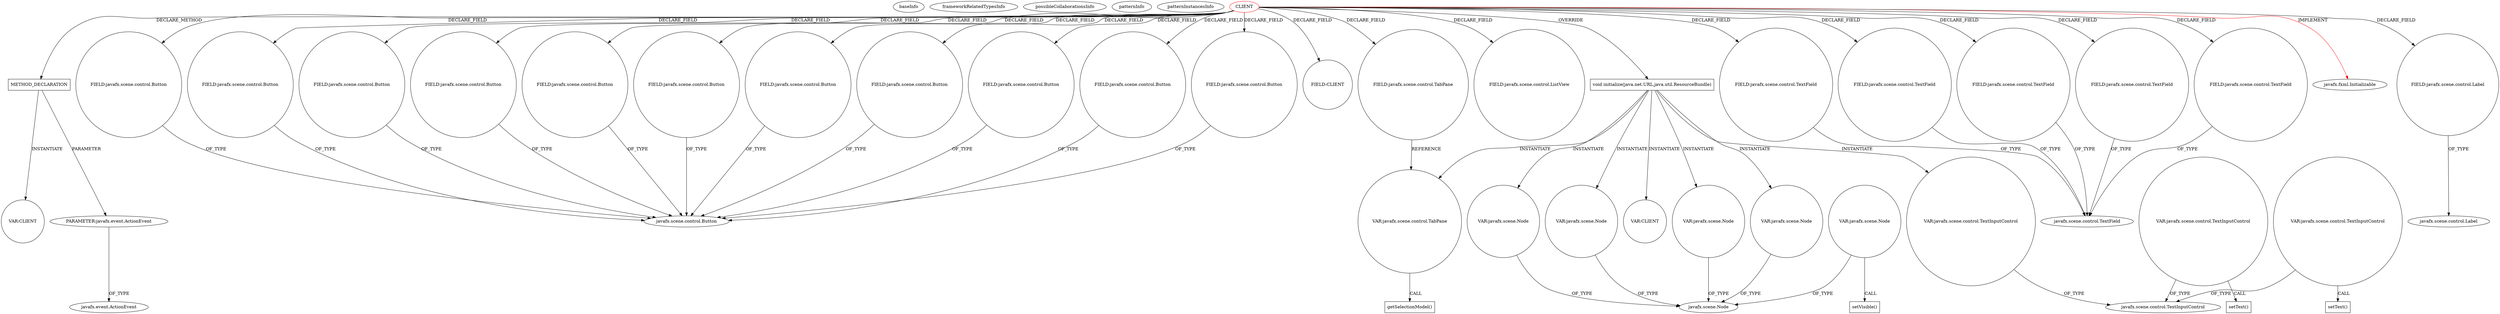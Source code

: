 digraph {
baseInfo[graphId=46,category="pattern",isAnonymous=false,possibleRelation=false]
frameworkRelatedTypesInfo[0="javafx.fxml.Initializable"]
possibleCollaborationsInfo[]
patternInfo[frequency=2.0,patternRootClient=0]
patternInstancesInfo[0="hock323-eventManager~/hock323-eventManager/EventManager-master/src/eventManager/controller/pokerTournament/TournamentController.java~TournamentController~3009",1="dony1990-ProsDesktop~/dony1990-ProsDesktop/ProsDesktop-master/src/nicon/NiconDesktop/guifx/NiconNavigator/NavegadorController.java~NavegadorController~2563"]
257[label="PARAMETER:javafx.event.ActionEvent",vertexType="PARAMETER_DECLARATION",isFrameworkType=false]
256[label="METHOD_DECLARATION",vertexType="CLIENT_METHOD_DECLARATION",isFrameworkType=false,shape=box]
0[label="CLIENT",vertexType="ROOT_CLIENT_CLASS_DECLARATION",isFrameworkType=false,color=red]
57[label="FIELD:javafx.scene.control.Button",vertexType="FIELD_DECLARATION",isFrameworkType=false,shape=circle]
16[label="FIELD:javafx.scene.control.Button",vertexType="FIELD_DECLARATION",isFrameworkType=false,shape=circle]
53[label="FIELD:javafx.scene.control.Button",vertexType="FIELD_DECLARATION",isFrameworkType=false,shape=circle]
18[label="FIELD:javafx.scene.control.Button",vertexType="FIELD_DECLARATION",isFrameworkType=false,shape=circle]
55[label="FIELD:javafx.scene.control.Button",vertexType="FIELD_DECLARATION",isFrameworkType=false,shape=circle]
2[label="FIELD:javafx.scene.control.Button",vertexType="FIELD_DECLARATION",isFrameworkType=false,shape=circle]
20[label="FIELD:javafx.scene.control.Button",vertexType="FIELD_DECLARATION",isFrameworkType=false,shape=circle]
4[label="FIELD:javafx.scene.control.Button",vertexType="FIELD_DECLARATION",isFrameworkType=false,shape=circle]
49[label="FIELD:javafx.scene.control.Button",vertexType="FIELD_DECLARATION",isFrameworkType=false,shape=circle]
47[label="FIELD:javafx.scene.control.Button",vertexType="FIELD_DECLARATION",isFrameworkType=false,shape=circle]
10[label="FIELD:javafx.scene.control.Button",vertexType="FIELD_DECLARATION",isFrameworkType=false,shape=circle]
268[label="VAR:CLIENT",vertexType="VARIABLE_EXPRESION",isFrameworkType=false,shape=circle]
36[label="FIELD:CLIENT",vertexType="FIELD_DECLARATION",isFrameworkType=false,shape=circle]
258[label="javafx.event.ActionEvent",vertexType="FRAMEWORK_CLASS_TYPE",isFrameworkType=false]
61[label="void initialize(java.net.URL,java.util.ResourceBundle)",vertexType="OVERRIDING_METHOD_DECLARATION",isFrameworkType=false,shape=box]
96[label="VAR:CLIENT",vertexType="VARIABLE_EXPRESION",isFrameworkType=false,shape=circle]
51[label="FIELD:javafx.scene.control.ListView",vertexType="FIELD_DECLARATION",isFrameworkType=false,shape=circle]
85[label="VAR:javafx.scene.control.TabPane",vertexType="VARIABLE_EXPRESION",isFrameworkType=false,shape=circle]
102[label="VAR:javafx.scene.control.TextInputControl",vertexType="VARIABLE_EXPRESION",isFrameworkType=false,shape=circle]
45[label="FIELD:javafx.scene.control.TabPane",vertexType="FIELD_DECLARATION",isFrameworkType=false,shape=circle]
104[label="javafx.scene.control.TextInputControl",vertexType="FRAMEWORK_CLASS_TYPE",isFrameworkType=false]
379[label="VAR:javafx.scene.control.TextInputControl",vertexType="VARIABLE_EXPRESION",isFrameworkType=false,shape=circle]
338[label="VAR:javafx.scene.control.TextInputControl",vertexType="VARIABLE_EXPRESION",isFrameworkType=false,shape=circle]
28[label="FIELD:javafx.scene.control.TextField",vertexType="FIELD_DECLARATION",isFrameworkType=false,shape=circle]
12[label="FIELD:javafx.scene.control.TextField",vertexType="FIELD_DECLARATION",isFrameworkType=false,shape=circle]
14[label="FIELD:javafx.scene.control.TextField",vertexType="FIELD_DECLARATION",isFrameworkType=false,shape=circle]
26[label="FIELD:javafx.scene.control.TextField",vertexType="FIELD_DECLARATION",isFrameworkType=false,shape=circle]
22[label="FIELD:javafx.scene.control.TextField",vertexType="FIELD_DECLARATION",isFrameworkType=false,shape=circle]
1[label="javafx.fxml.Initializable",vertexType="FRAMEWORK_INTERFACE_TYPE",isFrameworkType=false]
354[label="setText()",vertexType="INSIDE_CALL",isFrameworkType=false,shape=box]
426[label="setText()",vertexType="INSIDE_CALL",isFrameworkType=false,shape=box]
13[label="javafx.scene.control.TextField",vertexType="FRAMEWORK_CLASS_TYPE",isFrameworkType=false]
106[label="getSelectionModel()",vertexType="INSIDE_CALL",isFrameworkType=false,shape=box]
6[label="FIELD:javafx.scene.control.Label",vertexType="FIELD_DECLARATION",isFrameworkType=false,shape=circle]
7[label="javafx.scene.control.Label",vertexType="FRAMEWORK_CLASS_TYPE",isFrameworkType=false]
3[label="javafx.scene.control.Button",vertexType="FRAMEWORK_CLASS_TYPE",isFrameworkType=false]
80[label="VAR:javafx.scene.Node",vertexType="VARIABLE_EXPRESION",isFrameworkType=false,shape=circle]
64[label="javafx.scene.Node",vertexType="FRAMEWORK_CLASS_TYPE",isFrameworkType=false]
65[label="VAR:javafx.scene.Node",vertexType="VARIABLE_EXPRESION",isFrameworkType=false,shape=circle]
441[label="VAR:javafx.scene.Node",vertexType="VARIABLE_EXPRESION",isFrameworkType=false,shape=circle]
445[label="setVisible()",vertexType="INSIDE_CALL",isFrameworkType=false,shape=box]
74[label="VAR:javafx.scene.Node",vertexType="VARIABLE_EXPRESION",isFrameworkType=false,shape=circle]
62[label="VAR:javafx.scene.Node",vertexType="VARIABLE_EXPRESION",isFrameworkType=false,shape=circle]
4->3[label="OF_TYPE"]
0->36[label="DECLARE_FIELD"]
2->3[label="OF_TYPE"]
0->28[label="DECLARE_FIELD"]
0->1[label="IMPLEMENT",color=red]
0->51[label="DECLARE_FIELD"]
16->3[label="OF_TYPE"]
0->14[label="DECLARE_FIELD"]
0->2[label="DECLARE_FIELD"]
74->64[label="OF_TYPE"]
257->258[label="OF_TYPE"]
0->6[label="DECLARE_FIELD"]
20->3[label="OF_TYPE"]
57->3[label="OF_TYPE"]
338->354[label="CALL"]
0->47[label="DECLARE_FIELD"]
256->268[label="INSTANTIATE"]
45->85[label="REFERENCE"]
61->85[label="INSTANTIATE"]
0->16[label="DECLARE_FIELD"]
0->4[label="DECLARE_FIELD"]
61->74[label="INSTANTIATE"]
62->64[label="OF_TYPE"]
61->96[label="INSTANTIATE"]
0->22[label="DECLARE_FIELD"]
10->3[label="OF_TYPE"]
61->102[label="INSTANTIATE"]
379->426[label="CALL"]
49->3[label="OF_TYPE"]
6->7[label="OF_TYPE"]
14->13[label="OF_TYPE"]
0->55[label="DECLARE_FIELD"]
61->80[label="INSTANTIATE"]
379->104[label="OF_TYPE"]
53->3[label="OF_TYPE"]
441->64[label="OF_TYPE"]
28->13[label="OF_TYPE"]
61->62[label="INSTANTIATE"]
0->45[label="DECLARE_FIELD"]
0->18[label="DECLARE_FIELD"]
441->445[label="CALL"]
0->53[label="DECLARE_FIELD"]
0->26[label="DECLARE_FIELD"]
0->10[label="DECLARE_FIELD"]
0->49[label="DECLARE_FIELD"]
0->57[label="DECLARE_FIELD"]
0->12[label="DECLARE_FIELD"]
18->3[label="OF_TYPE"]
22->13[label="OF_TYPE"]
12->13[label="OF_TYPE"]
61->65[label="INSTANTIATE"]
256->257[label="PARAMETER"]
0->256[label="DECLARE_METHOD"]
80->64[label="OF_TYPE"]
65->64[label="OF_TYPE"]
55->3[label="OF_TYPE"]
47->3[label="OF_TYPE"]
0->20[label="DECLARE_FIELD"]
0->61[label="OVERRIDE"]
102->104[label="OF_TYPE"]
338->104[label="OF_TYPE"]
26->13[label="OF_TYPE"]
85->106[label="CALL"]
}
